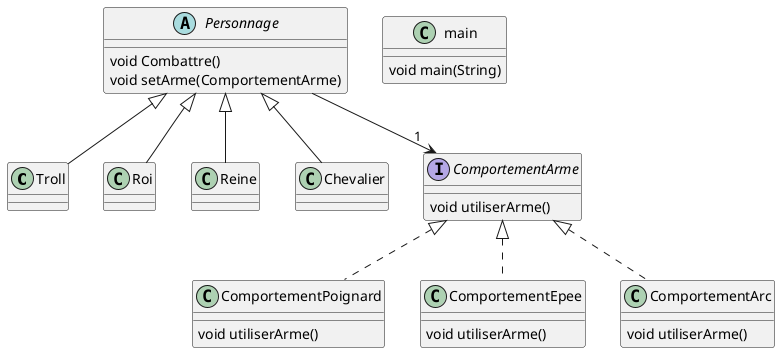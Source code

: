@startuml

' definitions
' -----------

' package "personnages"
class Troll
class Roi
class Reine
abstract Personnage
class main
class Chevalier
' end package

' package "comportements.impl"
class ComportementPoignard
class ComportementEpee
class ComportementArc
' end package

' package "comportements"
interface ComportementArme
' end package

' content
' -------

' main:
main : void main(String)

' Chevalier:
Personnage <|-- Chevalier

' Roi:
Personnage <|-- Roi

' Personnage:
Personnage --> "1" ComportementArme
Personnage : void Combattre()
Personnage : void setArme(ComportementArme)

' ComportementPoignard:
ComportementArme <|.. ComportementPoignard
ComportementPoignard : void utiliserArme()

' ComportementEpee:
ComportementArme <|.. ComportementEpee
ComportementEpee : void utiliserArme()

' ComportementArme:
ComportementArme : void utiliserArme()

' Reine:
Personnage <|-- Reine

' Troll:
Personnage <|-- Troll

' ComportementArc:
ComportementArme <|.. ComportementArc
ComportementArc : void utiliserArme()

@enduml
